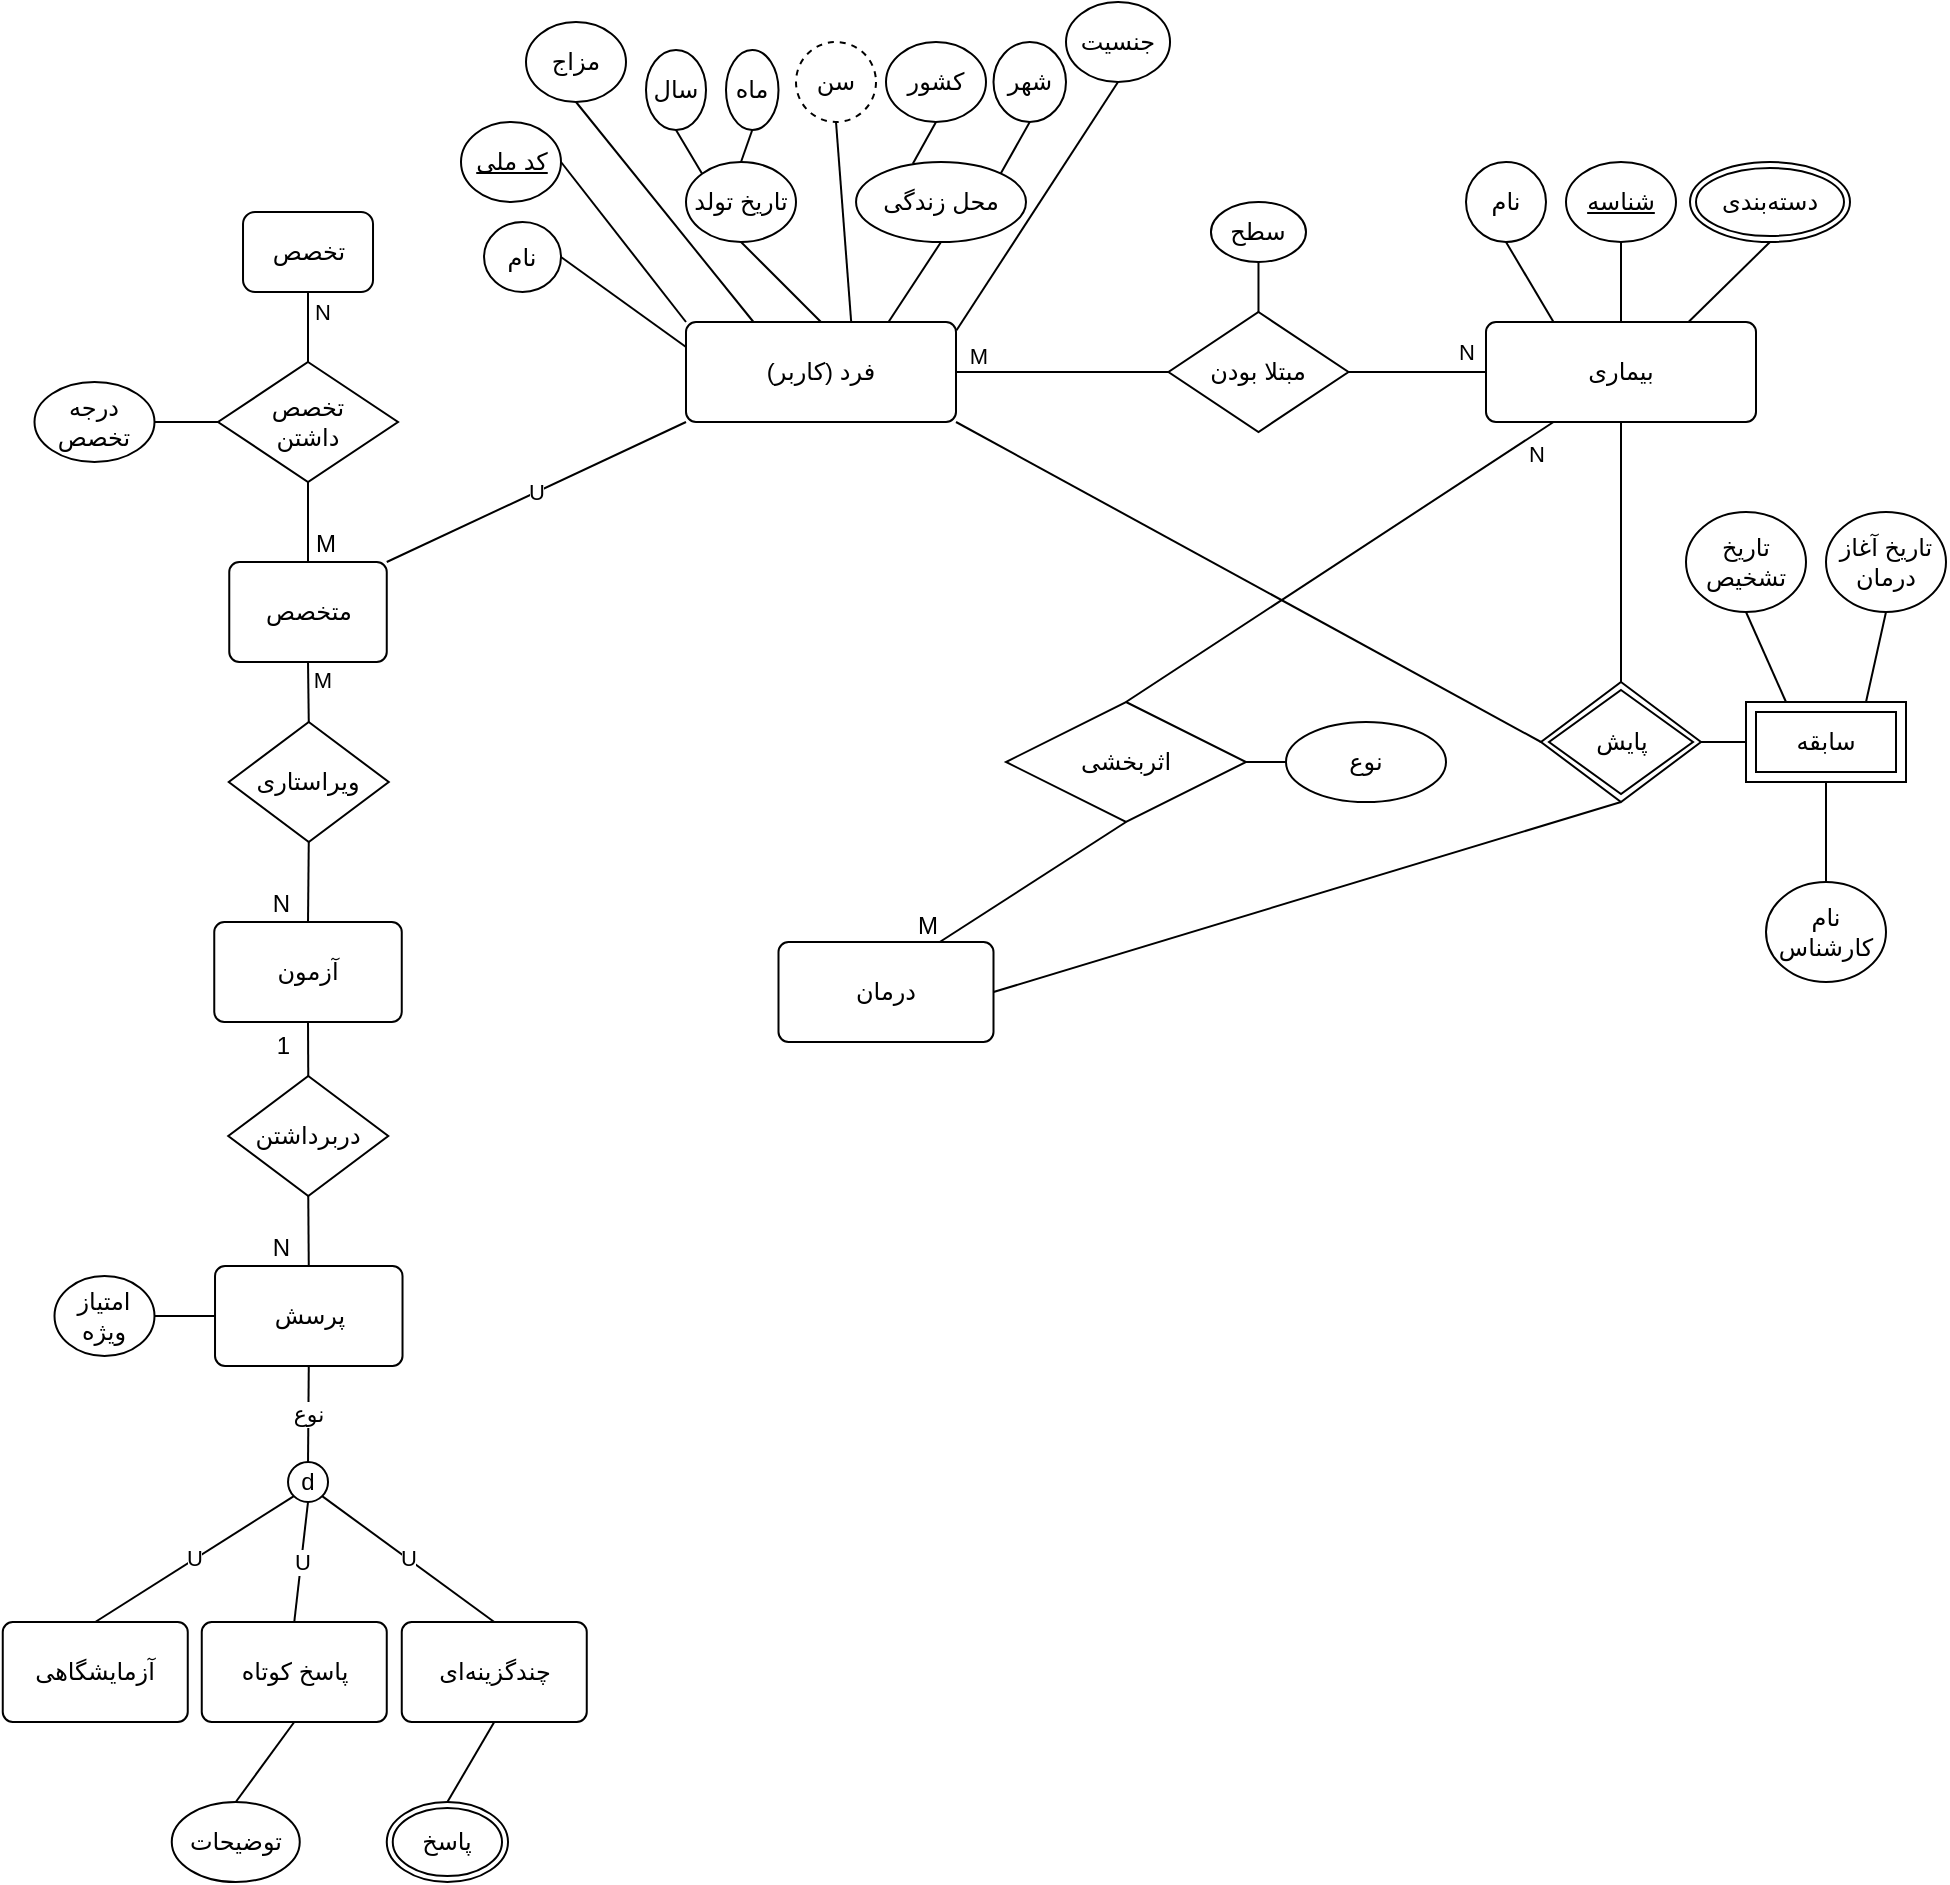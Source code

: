 <mxfile compressed="false" version="16.0.0" type="device">
  <diagram id="R2lEEEUBdFMjLlhIrx00" name="Page-1">
    <mxGraphModel dx="868" dy="1661" grid="1" gridSize="10" guides="1" tooltips="1" connect="1" arrows="1" fold="1" page="1" pageScale="1" pageWidth="850" pageHeight="1100" math="0" shadow="0" extFonts="Permanent Marker^https://fonts.googleapis.com/css?family=Permanent+Marker">
      <root>
        <mxCell id="0" />
        <mxCell id="1" parent="0" />
        <mxCell id="sVlaK4R8TNGXsEOWWM8I-3" value="&lt;div&gt;فرد (کاربر)&lt;/div&gt;" style="rounded=1;arcSize=10;whiteSpace=wrap;html=1;align=center;" parent="1" vertex="1">
          <mxGeometry x="350" y="110" width="135" height="50" as="geometry" />
        </mxCell>
        <mxCell id="sVlaK4R8TNGXsEOWWM8I-7" value="" style="endArrow=none;html=1;rounded=0;exitX=1.002;exitY=0.083;exitDx=0;exitDy=0;entryX=0.5;entryY=1;entryDx=0;entryDy=0;exitPerimeter=0;" parent="1" source="sVlaK4R8TNGXsEOWWM8I-3" target="sVlaK4R8TNGXsEOWWM8I-8" edge="1">
          <mxGeometry relative="1" as="geometry">
            <mxPoint x="310" y="140" as="sourcePoint" />
            <mxPoint x="440" y="120" as="targetPoint" />
          </mxGeometry>
        </mxCell>
        <mxCell id="sVlaK4R8TNGXsEOWWM8I-8" value="&lt;div&gt;جنسیت&lt;/div&gt;" style="ellipse;whiteSpace=wrap;html=1;align=center;" parent="1" vertex="1">
          <mxGeometry x="540" y="-50" width="52.02" height="40" as="geometry" />
        </mxCell>
        <mxCell id="sVlaK4R8TNGXsEOWWM8I-9" value="" style="endArrow=none;html=1;rounded=0;exitX=0.75;exitY=0;exitDx=0;exitDy=0;entryX=0.5;entryY=1;entryDx=0;entryDy=0;" parent="1" source="sVlaK4R8TNGXsEOWWM8I-3" target="sVlaK4R8TNGXsEOWWM8I-10" edge="1">
          <mxGeometry relative="1" as="geometry">
            <mxPoint x="437.995" y="110.0" as="sourcePoint" />
            <mxPoint x="364.98" y="121.92" as="targetPoint" />
          </mxGeometry>
        </mxCell>
        <mxCell id="sVlaK4R8TNGXsEOWWM8I-10" value="&lt;div&gt;محل زندگی&lt;/div&gt;" style="ellipse;whiteSpace=wrap;html=1;align=center;" parent="1" vertex="1">
          <mxGeometry x="435.02" y="30" width="84.98" height="40" as="geometry" />
        </mxCell>
        <mxCell id="sVlaK4R8TNGXsEOWWM8I-11" value="" style="endArrow=none;html=1;rounded=0;entryX=0.334;entryY=0.021;entryDx=0;entryDy=0;exitX=0.5;exitY=1;exitDx=0;exitDy=0;entryPerimeter=0;" parent="1" source="sVlaK4R8TNGXsEOWWM8I-14" target="sVlaK4R8TNGXsEOWWM8I-10" edge="1">
          <mxGeometry relative="1" as="geometry">
            <mxPoint x="410" y="-50" as="sourcePoint" />
            <mxPoint x="470" y="40" as="targetPoint" />
          </mxGeometry>
        </mxCell>
        <mxCell id="sVlaK4R8TNGXsEOWWM8I-12" value="" style="endArrow=none;html=1;rounded=0;entryX=1;entryY=0;entryDx=0;entryDy=0;exitX=0.5;exitY=1;exitDx=0;exitDy=0;" parent="1" source="sVlaK4R8TNGXsEOWWM8I-13" target="sVlaK4R8TNGXsEOWWM8I-10" edge="1">
          <mxGeometry relative="1" as="geometry">
            <mxPoint x="510" y="-50" as="sourcePoint" />
            <mxPoint x="442.484" y="45.84" as="targetPoint" />
          </mxGeometry>
        </mxCell>
        <mxCell id="sVlaK4R8TNGXsEOWWM8I-13" value="&lt;div&gt;شهر&lt;/div&gt;" style="ellipse;whiteSpace=wrap;html=1;align=center;" parent="1" vertex="1">
          <mxGeometry x="503.75" y="-30" width="36.25" height="40" as="geometry" />
        </mxCell>
        <mxCell id="sVlaK4R8TNGXsEOWWM8I-14" value="کشور" style="ellipse;whiteSpace=wrap;html=1;align=center;" parent="1" vertex="1">
          <mxGeometry x="450" y="-30" width="50" height="40" as="geometry" />
        </mxCell>
        <mxCell id="sVlaK4R8TNGXsEOWWM8I-15" value="" style="endArrow=none;html=1;rounded=0;entryX=0.5;entryY=0;entryDx=0;entryDy=0;exitX=0.5;exitY=1;exitDx=0;exitDy=0;" parent="1" source="sVlaK4R8TNGXsEOWWM8I-16" target="sVlaK4R8TNGXsEOWWM8I-3" edge="1">
          <mxGeometry relative="1" as="geometry">
            <mxPoint x="380" y="50" as="sourcePoint" />
            <mxPoint x="470" y="40" as="targetPoint" />
          </mxGeometry>
        </mxCell>
        <mxCell id="sVlaK4R8TNGXsEOWWM8I-16" value="تاریخ تولد" style="ellipse;whiteSpace=wrap;html=1;align=center;" parent="1" vertex="1">
          <mxGeometry x="350" y="30" width="55" height="40" as="geometry" />
        </mxCell>
        <mxCell id="sVlaK4R8TNGXsEOWWM8I-18" value="مزاج" style="ellipse;whiteSpace=wrap;html=1;align=center;" parent="1" vertex="1">
          <mxGeometry x="270" y="-40" width="50" height="40" as="geometry" />
        </mxCell>
        <mxCell id="sVlaK4R8TNGXsEOWWM8I-20" value="" style="endArrow=none;html=1;rounded=0;exitX=0.5;exitY=1;exitDx=0;exitDy=0;entryX=0.25;entryY=0;entryDx=0;entryDy=0;" parent="1" source="sVlaK4R8TNGXsEOWWM8I-18" target="sVlaK4R8TNGXsEOWWM8I-3" edge="1">
          <mxGeometry relative="1" as="geometry">
            <mxPoint x="310" y="40" as="sourcePoint" />
            <mxPoint x="470" y="40" as="targetPoint" />
          </mxGeometry>
        </mxCell>
        <mxCell id="sVlaK4R8TNGXsEOWWM8I-24" value="U" style="endArrow=none;html=1;rounded=0;entryX=0;entryY=1;entryDx=0;entryDy=0;exitX=1;exitY=0;exitDx=0;exitDy=0;" parent="1" source="sVlaK4R8TNGXsEOWWM8I-25" target="sVlaK4R8TNGXsEOWWM8I-3" edge="1">
          <mxGeometry width="50" height="50" relative="1" as="geometry">
            <mxPoint x="350" y="280" as="sourcePoint" />
            <mxPoint x="382.5" y="200" as="targetPoint" />
          </mxGeometry>
        </mxCell>
        <mxCell id="sVlaK4R8TNGXsEOWWM8I-25" value="&lt;div&gt;متخصص&lt;/div&gt;" style="rounded=1;arcSize=10;whiteSpace=wrap;html=1;align=center;" parent="1" vertex="1">
          <mxGeometry x="121.63" y="230" width="78.75" height="50" as="geometry" />
        </mxCell>
        <mxCell id="sVlaK4R8TNGXsEOWWM8I-28" value="" style="endArrow=none;html=1;rounded=0;exitX=0;exitY=0.5;exitDx=0;exitDy=0;entryX=1;entryY=0.5;entryDx=0;entryDy=0;" parent="1" source="sVlaK4R8TNGXsEOWWM8I-153" target="sVlaK4R8TNGXsEOWWM8I-29" edge="1">
          <mxGeometry relative="1" as="geometry">
            <mxPoint x="105.389" y="155.79" as="sourcePoint" />
            <mxPoint x="49.73" y="270" as="targetPoint" />
          </mxGeometry>
        </mxCell>
        <mxCell id="sVlaK4R8TNGXsEOWWM8I-29" value="&lt;div&gt;درجه تخصص&lt;/div&gt;" style="ellipse;whiteSpace=wrap;html=1;align=center;" parent="1" vertex="1">
          <mxGeometry x="24.25" y="140" width="60" height="40" as="geometry" />
        </mxCell>
        <mxCell id="sVlaK4R8TNGXsEOWWM8I-36" value="&lt;div&gt;بیماری&lt;/div&gt;" style="rounded=1;arcSize=10;whiteSpace=wrap;html=1;align=center;" parent="1" vertex="1">
          <mxGeometry x="750" y="110" width="135" height="50" as="geometry" />
        </mxCell>
        <mxCell id="sVlaK4R8TNGXsEOWWM8I-37" value="درمان" style="rounded=1;arcSize=10;whiteSpace=wrap;html=1;align=center;" parent="1" vertex="1">
          <mxGeometry x="396.25" y="420" width="107.5" height="50" as="geometry" />
        </mxCell>
        <mxCell id="sVlaK4R8TNGXsEOWWM8I-38" value="آزمون" style="rounded=1;arcSize=10;whiteSpace=wrap;html=1;align=center;" parent="1" vertex="1">
          <mxGeometry x="114.13" y="410" width="93.75" height="50" as="geometry" />
        </mxCell>
        <mxCell id="sVlaK4R8TNGXsEOWWM8I-39" value="سابقه" style="shape=ext;margin=3;double=1;whiteSpace=wrap;html=1;align=center;" parent="1" vertex="1">
          <mxGeometry x="880" y="300" width="80" height="40" as="geometry" />
        </mxCell>
        <mxCell id="sVlaK4R8TNGXsEOWWM8I-41" value="" style="endArrow=none;html=1;rounded=0;exitX=0.5;exitY=0;exitDx=0;exitDy=0;entryX=0.5;entryY=1;entryDx=0;entryDy=0;" parent="1" source="sVlaK4R8TNGXsEOWWM8I-43" target="sVlaK4R8TNGXsEOWWM8I-42" edge="1">
          <mxGeometry relative="1" as="geometry">
            <mxPoint x="650" y="84.15" as="sourcePoint" />
            <mxPoint x="629.73" y="90" as="targetPoint" />
          </mxGeometry>
        </mxCell>
        <mxCell id="sVlaK4R8TNGXsEOWWM8I-42" value="&lt;div&gt;سطح&lt;/div&gt;" style="ellipse;whiteSpace=wrap;html=1;align=center;" parent="1" vertex="1">
          <mxGeometry x="612.48" y="50" width="47.52" height="30" as="geometry" />
        </mxCell>
        <mxCell id="sVlaK4R8TNGXsEOWWM8I-43" value="مبتلا بودن" style="shape=rhombus;perimeter=rhombusPerimeter;whiteSpace=wrap;html=1;align=center;" parent="1" vertex="1">
          <mxGeometry x="591.24" y="105" width="90" height="60" as="geometry" />
        </mxCell>
        <mxCell id="sVlaK4R8TNGXsEOWWM8I-45" value="" style="endArrow=none;html=1;rounded=0;entryX=0;entryY=0.5;entryDx=0;entryDy=0;exitX=1;exitY=0.5;exitDx=0;exitDy=0;" parent="1" source="sVlaK4R8TNGXsEOWWM8I-43" target="sVlaK4R8TNGXsEOWWM8I-36" edge="1">
          <mxGeometry relative="1" as="geometry">
            <mxPoint x="470" y="145" as="sourcePoint" />
            <mxPoint x="530" y="145" as="targetPoint" />
          </mxGeometry>
        </mxCell>
        <mxCell id="sVlaK4R8TNGXsEOWWM8I-123" value="&lt;div&gt;N&lt;/div&gt;" style="edgeLabel;html=1;align=center;verticalAlign=middle;resizable=0;points=[];labelBackgroundColor=none;" parent="sVlaK4R8TNGXsEOWWM8I-45" vertex="1" connectable="0">
          <mxGeometry x="0.759" y="1" relative="1" as="geometry">
            <mxPoint x="-2" y="-9" as="offset" />
          </mxGeometry>
        </mxCell>
        <mxCell id="sVlaK4R8TNGXsEOWWM8I-46" value="ویراستاری" style="shape=rhombus;perimeter=rhombusPerimeter;whiteSpace=wrap;html=1;align=center;" parent="1" vertex="1">
          <mxGeometry x="121.38" y="310" width="80" height="60" as="geometry" />
        </mxCell>
        <mxCell id="sVlaK4R8TNGXsEOWWM8I-47" value="" style="endArrow=none;html=1;rounded=0;exitX=0.5;exitY=1;exitDx=0;exitDy=0;entryX=0.5;entryY=0;entryDx=0;entryDy=0;" parent="1" source="sVlaK4R8TNGXsEOWWM8I-25" target="sVlaK4R8TNGXsEOWWM8I-46" edge="1">
          <mxGeometry relative="1" as="geometry">
            <mxPoint x="230" y="360" as="sourcePoint" />
            <mxPoint x="390" y="360" as="targetPoint" />
          </mxGeometry>
        </mxCell>
        <mxCell id="sVlaK4R8TNGXsEOWWM8I-88" value="M" style="edgeLabel;html=1;align=center;verticalAlign=middle;resizable=0;points=[];labelBackgroundColor=none;" parent="sVlaK4R8TNGXsEOWWM8I-47" vertex="1" connectable="0">
          <mxGeometry x="-0.886" y="2" relative="1" as="geometry">
            <mxPoint x="5" y="7" as="offset" />
          </mxGeometry>
        </mxCell>
        <mxCell id="sVlaK4R8TNGXsEOWWM8I-49" value="نوع" style="endArrow=none;html=1;rounded=0;entryX=0.5;entryY=0;entryDx=0;entryDy=0;exitX=0.5;exitY=1;exitDx=0;exitDy=0;" parent="1" source="Q4Wg1zKSu5OOe2htZJlR-3" target="sVlaK4R8TNGXsEOWWM8I-50" edge="1">
          <mxGeometry relative="1" as="geometry">
            <mxPoint x="280.38" y="640" as="sourcePoint" />
            <mxPoint x="175.88" y="720" as="targetPoint" />
          </mxGeometry>
        </mxCell>
        <mxCell id="sVlaK4R8TNGXsEOWWM8I-50" value="d" style="ellipse;whiteSpace=wrap;html=1;aspect=fixed;" parent="1" vertex="1">
          <mxGeometry x="151.01" y="680" width="20" height="20" as="geometry" />
        </mxCell>
        <mxCell id="sVlaK4R8TNGXsEOWWM8I-51" value="U" style="endArrow=none;html=1;rounded=0;entryX=0;entryY=1;entryDx=0;entryDy=0;exitX=0.5;exitY=0;exitDx=0;exitDy=0;" parent="1" source="sVlaK4R8TNGXsEOWWM8I-54" target="sVlaK4R8TNGXsEOWWM8I-50" edge="1">
          <mxGeometry width="50" height="50" relative="1" as="geometry">
            <mxPoint x="107.88" y="750" as="sourcePoint" />
            <mxPoint x="178.309" y="707.071" as="targetPoint" />
          </mxGeometry>
        </mxCell>
        <mxCell id="sVlaK4R8TNGXsEOWWM8I-54" value="آزمایشگاهی" style="rounded=1;arcSize=10;whiteSpace=wrap;html=1;align=center;" parent="1" vertex="1">
          <mxGeometry x="8.38" y="760" width="92.5" height="50" as="geometry" />
        </mxCell>
        <mxCell id="sVlaK4R8TNGXsEOWWM8I-55" value="پاسخ کوتاه" style="rounded=1;arcSize=10;whiteSpace=wrap;html=1;align=center;" parent="1" vertex="1">
          <mxGeometry x="107.88" y="760" width="92.5" height="50" as="geometry" />
        </mxCell>
        <mxCell id="sVlaK4R8TNGXsEOWWM8I-56" value="چندگزینه‌ای" style="rounded=1;arcSize=10;whiteSpace=wrap;html=1;align=center;" parent="1" vertex="1">
          <mxGeometry x="207.88" y="760" width="92.5" height="50" as="geometry" />
        </mxCell>
        <mxCell id="sVlaK4R8TNGXsEOWWM8I-57" value="U" style="endArrow=none;html=1;rounded=0;entryX=0.5;entryY=1;entryDx=0;entryDy=0;exitX=0.5;exitY=0;exitDx=0;exitDy=0;" parent="1" source="sVlaK4R8TNGXsEOWWM8I-55" target="sVlaK4R8TNGXsEOWWM8I-50" edge="1">
          <mxGeometry width="50" height="50" relative="1" as="geometry">
            <mxPoint x="110.38" y="770" as="sourcePoint" />
            <mxPoint x="209.559" y="707.071" as="targetPoint" />
          </mxGeometry>
        </mxCell>
        <mxCell id="sVlaK4R8TNGXsEOWWM8I-58" value="U" style="endArrow=none;html=1;rounded=0;entryX=1;entryY=1;entryDx=0;entryDy=0;exitX=0.5;exitY=0;exitDx=0;exitDy=0;" parent="1" source="sVlaK4R8TNGXsEOWWM8I-56" target="sVlaK4R8TNGXsEOWWM8I-50" edge="1">
          <mxGeometry width="50" height="50" relative="1" as="geometry">
            <mxPoint x="120.38" y="780" as="sourcePoint" />
            <mxPoint x="219.559" y="717.071" as="targetPoint" />
          </mxGeometry>
        </mxCell>
        <mxCell id="sVlaK4R8TNGXsEOWWM8I-59" value="" style="endArrow=none;html=1;rounded=0;entryX=0.5;entryY=1;entryDx=0;entryDy=0;exitX=0.5;exitY=0;exitDx=0;exitDy=0;" parent="1" source="sVlaK4R8TNGXsEOWWM8I-60" target="sVlaK4R8TNGXsEOWWM8I-56" edge="1">
          <mxGeometry relative="1" as="geometry">
            <mxPoint x="314.38" y="850" as="sourcePoint" />
            <mxPoint x="370.38" y="820" as="targetPoint" />
          </mxGeometry>
        </mxCell>
        <mxCell id="sVlaK4R8TNGXsEOWWM8I-60" value="پاسخ" style="ellipse;shape=doubleEllipse;margin=3;whiteSpace=wrap;html=1;align=center;" parent="1" vertex="1">
          <mxGeometry x="200.38" y="850" width="60.63" height="40" as="geometry" />
        </mxCell>
        <mxCell id="sVlaK4R8TNGXsEOWWM8I-61" value="" style="endArrow=none;html=1;rounded=0;exitX=0.5;exitY=1;exitDx=0;exitDy=0;entryX=0.5;entryY=0;entryDx=0;entryDy=0;" parent="1" source="sVlaK4R8TNGXsEOWWM8I-55" target="sVlaK4R8TNGXsEOWWM8I-62" edge="1">
          <mxGeometry relative="1" as="geometry">
            <mxPoint x="140.38" y="850" as="sourcePoint" />
            <mxPoint x="206.38" y="850" as="targetPoint" />
          </mxGeometry>
        </mxCell>
        <mxCell id="sVlaK4R8TNGXsEOWWM8I-62" value="توضیحات" style="ellipse;whiteSpace=wrap;html=1;align=center;" parent="1" vertex="1">
          <mxGeometry x="92.88" y="850" width="64" height="40" as="geometry" />
        </mxCell>
        <mxCell id="sVlaK4R8TNGXsEOWWM8I-63" value="" style="endArrow=none;html=1;rounded=0;exitX=1;exitY=0.5;exitDx=0;exitDy=0;entryX=0;entryY=0.5;entryDx=0;entryDy=0;" parent="1" source="sVlaK4R8TNGXsEOWWM8I-64" target="Q4Wg1zKSu5OOe2htZJlR-3" edge="1">
          <mxGeometry relative="1" as="geometry">
            <mxPoint x="370" y="550" as="sourcePoint" />
            <mxPoint y="540" as="targetPoint" />
          </mxGeometry>
        </mxCell>
        <mxCell id="sVlaK4R8TNGXsEOWWM8I-64" value="امتیاز ویژه" style="ellipse;whiteSpace=wrap;html=1;align=center;" parent="1" vertex="1">
          <mxGeometry x="34.25" y="587" width="50" height="40" as="geometry" />
        </mxCell>
        <mxCell id="sVlaK4R8TNGXsEOWWM8I-68" value="" style="endArrow=none;html=1;rounded=0;exitX=0.5;exitY=1;exitDx=0;exitDy=0;entryX=0.5;entryY=0;entryDx=0;entryDy=0;" parent="1" source="sVlaK4R8TNGXsEOWWM8I-46" target="sVlaK4R8TNGXsEOWWM8I-38" edge="1">
          <mxGeometry relative="1" as="geometry">
            <mxPoint x="210" y="450" as="sourcePoint" />
            <mxPoint x="370" y="450" as="targetPoint" />
          </mxGeometry>
        </mxCell>
        <mxCell id="sVlaK4R8TNGXsEOWWM8I-69" value="" style="resizable=0;html=1;align=left;verticalAlign=bottom;" parent="sVlaK4R8TNGXsEOWWM8I-68" connectable="0" vertex="1">
          <mxGeometry x="-1" relative="1" as="geometry" />
        </mxCell>
        <mxCell id="sVlaK4R8TNGXsEOWWM8I-70" value="N" style="resizable=0;html=1;align=right;verticalAlign=bottom;" parent="sVlaK4R8TNGXsEOWWM8I-68" connectable="0" vertex="1">
          <mxGeometry x="1" relative="1" as="geometry">
            <mxPoint x="-9" as="offset" />
          </mxGeometry>
        </mxCell>
        <mxCell id="sVlaK4R8TNGXsEOWWM8I-90" value="پایش" style="shape=rhombus;double=1;perimeter=rhombusPerimeter;whiteSpace=wrap;html=1;align=center;labelBackgroundColor=none;" parent="1" vertex="1">
          <mxGeometry x="777.5" y="290" width="80" height="60" as="geometry" />
        </mxCell>
        <mxCell id="sVlaK4R8TNGXsEOWWM8I-91" value="" style="endArrow=none;html=1;rounded=0;exitX=1;exitY=1;exitDx=0;exitDy=0;entryX=0;entryY=0.5;entryDx=0;entryDy=0;" parent="1" source="sVlaK4R8TNGXsEOWWM8I-3" target="sVlaK4R8TNGXsEOWWM8I-90" edge="1">
          <mxGeometry relative="1" as="geometry">
            <mxPoint x="810" y="290" as="sourcePoint" />
            <mxPoint x="970" y="290" as="targetPoint" />
          </mxGeometry>
        </mxCell>
        <mxCell id="sVlaK4R8TNGXsEOWWM8I-92" value="" style="endArrow=none;html=1;rounded=0;exitX=0.5;exitY=0;exitDx=0;exitDy=0;entryX=0.5;entryY=1;entryDx=0;entryDy=0;" parent="1" source="sVlaK4R8TNGXsEOWWM8I-90" target="sVlaK4R8TNGXsEOWWM8I-36" edge="1">
          <mxGeometry relative="1" as="geometry">
            <mxPoint x="495" y="170.0" as="sourcePoint" />
            <mxPoint x="750" y="330" as="targetPoint" />
          </mxGeometry>
        </mxCell>
        <mxCell id="sVlaK4R8TNGXsEOWWM8I-93" value="" style="endArrow=none;html=1;rounded=0;exitX=1;exitY=0.5;exitDx=0;exitDy=0;entryX=0.5;entryY=1;entryDx=0;entryDy=0;" parent="1" source="sVlaK4R8TNGXsEOWWM8I-37" target="sVlaK4R8TNGXsEOWWM8I-90" edge="1">
          <mxGeometry x="0.939" y="-7" relative="1" as="geometry">
            <mxPoint x="505" y="180.0" as="sourcePoint" />
            <mxPoint x="760" y="340" as="targetPoint" />
            <mxPoint as="offset" />
          </mxGeometry>
        </mxCell>
        <mxCell id="sVlaK4R8TNGXsEOWWM8I-94" value="" style="endArrow=none;html=1;rounded=0;exitX=1;exitY=0.5;exitDx=0;exitDy=0;entryX=0;entryY=0.5;entryDx=0;entryDy=0;" parent="1" source="sVlaK4R8TNGXsEOWWM8I-90" target="sVlaK4R8TNGXsEOWWM8I-39" edge="1">
          <mxGeometry relative="1" as="geometry">
            <mxPoint x="515" y="190.0" as="sourcePoint" />
            <mxPoint x="770" y="350" as="targetPoint" />
          </mxGeometry>
        </mxCell>
        <mxCell id="sVlaK4R8TNGXsEOWWM8I-95" value="" style="endArrow=none;html=1;rounded=0;exitX=0.5;exitY=1;exitDx=0;exitDy=0;entryX=0.5;entryY=0;entryDx=0;entryDy=0;" parent="1" source="sVlaK4R8TNGXsEOWWM8I-39" target="sVlaK4R8TNGXsEOWWM8I-96" edge="1">
          <mxGeometry relative="1" as="geometry">
            <mxPoint x="1235.27" y="374.15" as="sourcePoint" />
            <mxPoint x="1190" y="380" as="targetPoint" />
          </mxGeometry>
        </mxCell>
        <mxCell id="sVlaK4R8TNGXsEOWWM8I-96" value="نام کارشناس" style="ellipse;whiteSpace=wrap;html=1;align=center;" parent="1" vertex="1">
          <mxGeometry x="890" y="390" width="60" height="50" as="geometry" />
        </mxCell>
        <mxCell id="sVlaK4R8TNGXsEOWWM8I-103" value="" style="endArrow=none;html=1;rounded=0;entryX=0.25;entryY=0;entryDx=0;entryDy=0;exitX=0.5;exitY=1;exitDx=0;exitDy=0;" parent="1" source="sVlaK4R8TNGXsEOWWM8I-104" target="sVlaK4R8TNGXsEOWWM8I-39" edge="1">
          <mxGeometry relative="1" as="geometry">
            <mxPoint x="855" y="230" as="sourcePoint" />
            <mxPoint x="892.5" y="290.0" as="targetPoint" />
          </mxGeometry>
        </mxCell>
        <mxCell id="sVlaK4R8TNGXsEOWWM8I-104" value="&lt;div&gt;تاریخ&lt;/div&gt;&lt;div&gt;تشخیص&lt;br&gt;&lt;/div&gt;" style="ellipse;whiteSpace=wrap;html=1;align=center;" parent="1" vertex="1">
          <mxGeometry x="850" y="205" width="60" height="50" as="geometry" />
        </mxCell>
        <mxCell id="sVlaK4R8TNGXsEOWWM8I-105" value="تاریخ آغاز درمان" style="ellipse;whiteSpace=wrap;html=1;align=center;" parent="1" vertex="1">
          <mxGeometry x="920" y="205" width="60" height="50" as="geometry" />
        </mxCell>
        <mxCell id="sVlaK4R8TNGXsEOWWM8I-106" value="" style="endArrow=none;html=1;rounded=0;exitX=0.5;exitY=1;exitDx=0;exitDy=0;entryX=0.75;entryY=0;entryDx=0;entryDy=0;" parent="1" source="sVlaK4R8TNGXsEOWWM8I-105" target="sVlaK4R8TNGXsEOWWM8I-39" edge="1">
          <mxGeometry relative="1" as="geometry">
            <mxPoint x="1060" y="300" as="sourcePoint" />
            <mxPoint x="1133.75" y="370.0" as="targetPoint" />
          </mxGeometry>
        </mxCell>
        <mxCell id="sVlaK4R8TNGXsEOWWM8I-111" value="اثربخشی" style="shape=rhombus;perimeter=rhombusPerimeter;whiteSpace=wrap;html=1;align=center;" parent="1" vertex="1">
          <mxGeometry x="510" y="300" width="120" height="60" as="geometry" />
        </mxCell>
        <mxCell id="sVlaK4R8TNGXsEOWWM8I-112" value="" style="endArrow=none;html=1;rounded=0;exitX=0.25;exitY=1;exitDx=0;exitDy=0;entryX=0.5;entryY=0;entryDx=0;entryDy=0;" parent="1" source="sVlaK4R8TNGXsEOWWM8I-36" target="sVlaK4R8TNGXsEOWWM8I-111" edge="1">
          <mxGeometry relative="1" as="geometry">
            <mxPoint x="556.25" y="290" as="sourcePoint" />
            <mxPoint x="740" y="340" as="targetPoint" />
          </mxGeometry>
        </mxCell>
        <mxCell id="sVlaK4R8TNGXsEOWWM8I-113" value="N" style="edgeLabel;html=1;align=center;verticalAlign=middle;resizable=0;points=[];labelBackgroundColor=none;" parent="sVlaK4R8TNGXsEOWWM8I-112" vertex="1" connectable="0">
          <mxGeometry x="-0.886" y="2" relative="1" as="geometry">
            <mxPoint x="2" y="6" as="offset" />
          </mxGeometry>
        </mxCell>
        <mxCell id="sVlaK4R8TNGXsEOWWM8I-114" value="" style="endArrow=none;html=1;rounded=0;exitX=0.5;exitY=1;exitDx=0;exitDy=0;entryX=0.75;entryY=0;entryDx=0;entryDy=0;" parent="1" source="sVlaK4R8TNGXsEOWWM8I-111" target="sVlaK4R8TNGXsEOWWM8I-37" edge="1">
          <mxGeometry relative="1" as="geometry">
            <mxPoint x="560" y="430" as="sourcePoint" />
            <mxPoint x="519.375" y="460" as="targetPoint" />
          </mxGeometry>
        </mxCell>
        <mxCell id="sVlaK4R8TNGXsEOWWM8I-115" value="" style="resizable=0;html=1;align=left;verticalAlign=bottom;" parent="sVlaK4R8TNGXsEOWWM8I-114" connectable="0" vertex="1">
          <mxGeometry x="-1" relative="1" as="geometry" />
        </mxCell>
        <mxCell id="sVlaK4R8TNGXsEOWWM8I-116" value="M" style="resizable=0;html=1;align=right;verticalAlign=bottom;" parent="sVlaK4R8TNGXsEOWWM8I-114" connectable="0" vertex="1">
          <mxGeometry x="1" relative="1" as="geometry" />
        </mxCell>
        <mxCell id="sVlaK4R8TNGXsEOWWM8I-117" value="" style="endArrow=none;html=1;rounded=0;exitX=1;exitY=0.5;exitDx=0;exitDy=0;entryX=0;entryY=0.5;entryDx=0;entryDy=0;" parent="1" source="sVlaK4R8TNGXsEOWWM8I-111" target="Q4Wg1zKSu5OOe2htZJlR-1" edge="1">
          <mxGeometry relative="1" as="geometry">
            <mxPoint x="630" y="330" as="sourcePoint" />
            <mxPoint x="655" y="330" as="targetPoint" />
          </mxGeometry>
        </mxCell>
        <mxCell id="sVlaK4R8TNGXsEOWWM8I-118" value="" style="resizable=0;html=1;align=left;verticalAlign=bottom;" parent="sVlaK4R8TNGXsEOWWM8I-117" connectable="0" vertex="1">
          <mxGeometry x="-1" relative="1" as="geometry" />
        </mxCell>
        <mxCell id="sVlaK4R8TNGXsEOWWM8I-125" value="" style="endArrow=none;html=1;rounded=0;entryX=1;entryY=0.5;entryDx=0;entryDy=0;exitX=0;exitY=0.5;exitDx=0;exitDy=0;" parent="1" source="sVlaK4R8TNGXsEOWWM8I-43" target="sVlaK4R8TNGXsEOWWM8I-3" edge="1">
          <mxGeometry relative="1" as="geometry">
            <mxPoint x="691.24" y="145" as="sourcePoint" />
            <mxPoint x="760" y="145" as="targetPoint" />
          </mxGeometry>
        </mxCell>
        <mxCell id="sVlaK4R8TNGXsEOWWM8I-126" value="&lt;div&gt;M&lt;/div&gt;" style="edgeLabel;html=1;align=center;verticalAlign=middle;resizable=0;points=[];labelBackgroundColor=none;" parent="sVlaK4R8TNGXsEOWWM8I-125" vertex="1" connectable="0">
          <mxGeometry x="0.759" y="1" relative="1" as="geometry">
            <mxPoint x="-2" y="-9" as="offset" />
          </mxGeometry>
        </mxCell>
        <mxCell id="sVlaK4R8TNGXsEOWWM8I-127" value="" style="endArrow=none;html=1;rounded=0;exitX=0.25;exitY=0;exitDx=0;exitDy=0;entryX=0.5;entryY=1;entryDx=0;entryDy=0;" parent="1" source="sVlaK4R8TNGXsEOWWM8I-36" target="sVlaK4R8TNGXsEOWWM8I-128" edge="1">
          <mxGeometry relative="1" as="geometry">
            <mxPoint x="775.27" y="74.15" as="sourcePoint" />
            <mxPoint x="730" y="80" as="targetPoint" />
          </mxGeometry>
        </mxCell>
        <mxCell id="sVlaK4R8TNGXsEOWWM8I-128" value="&lt;div&gt;نام&lt;/div&gt;" style="ellipse;whiteSpace=wrap;html=1;align=center;" parent="1" vertex="1">
          <mxGeometry x="740" y="30" width="40" height="40" as="geometry" />
        </mxCell>
        <mxCell id="sVlaK4R8TNGXsEOWWM8I-130" value="شناسه" style="ellipse;whiteSpace=wrap;html=1;align=center;fontStyle=4;labelBackgroundColor=none;" parent="1" vertex="1">
          <mxGeometry x="790" y="30" width="55" height="40" as="geometry" />
        </mxCell>
        <mxCell id="sVlaK4R8TNGXsEOWWM8I-131" value="" style="endArrow=none;html=1;rounded=0;exitX=0.5;exitY=0;exitDx=0;exitDy=0;entryX=0.5;entryY=1;entryDx=0;entryDy=0;" parent="1" source="sVlaK4R8TNGXsEOWWM8I-36" target="sVlaK4R8TNGXsEOWWM8I-130" edge="1">
          <mxGeometry relative="1" as="geometry">
            <mxPoint x="793.75" y="120" as="sourcePoint" />
            <mxPoint x="750" y="80" as="targetPoint" />
          </mxGeometry>
        </mxCell>
        <mxCell id="sVlaK4R8TNGXsEOWWM8I-133" value="" style="endArrow=none;html=1;rounded=0;entryX=0.612;entryY=0.006;entryDx=0;entryDy=0;exitX=0.5;exitY=1;exitDx=0;exitDy=0;entryPerimeter=0;" parent="1" source="sVlaK4R8TNGXsEOWWM8I-135" target="sVlaK4R8TNGXsEOWWM8I-3" edge="1">
          <mxGeometry relative="1" as="geometry">
            <mxPoint x="425.5" y="10" as="sourcePoint" />
            <mxPoint x="440.5" y="50" as="targetPoint" />
          </mxGeometry>
        </mxCell>
        <mxCell id="sVlaK4R8TNGXsEOWWM8I-135" value="سن" style="ellipse;whiteSpace=wrap;html=1;align=center;dashed=1;labelBackgroundColor=none;" parent="1" vertex="1">
          <mxGeometry x="405" y="-30" width="40" height="40" as="geometry" />
        </mxCell>
        <mxCell id="sVlaK4R8TNGXsEOWWM8I-143" value="" style="endArrow=none;html=1;rounded=0;entryX=0;entryY=0;entryDx=0;entryDy=0;exitX=0.5;exitY=1;exitDx=0;exitDy=0;" parent="1" source="sVlaK4R8TNGXsEOWWM8I-146" target="sVlaK4R8TNGXsEOWWM8I-16" edge="1">
          <mxGeometry relative="1" as="geometry">
            <mxPoint x="246.25" y="-86" as="sourcePoint" />
            <mxPoint x="299.653" y="-5.16" as="targetPoint" />
          </mxGeometry>
        </mxCell>
        <mxCell id="sVlaK4R8TNGXsEOWWM8I-144" value="" style="endArrow=none;html=1;rounded=0;entryX=0.5;entryY=0;entryDx=0;entryDy=0;exitX=0.5;exitY=1;exitDx=0;exitDy=0;" parent="1" source="sVlaK4R8TNGXsEOWWM8I-145" target="sVlaK4R8TNGXsEOWWM8I-16" edge="1">
          <mxGeometry relative="1" as="geometry">
            <mxPoint x="346.25" y="-86" as="sourcePoint" />
            <mxPoint x="343.732" y="-0.176" as="targetPoint" />
          </mxGeometry>
        </mxCell>
        <mxCell id="sVlaK4R8TNGXsEOWWM8I-145" value="ماه" style="ellipse;whiteSpace=wrap;html=1;align=center;" parent="1" vertex="1">
          <mxGeometry x="370" y="-26" width="26.25" height="40" as="geometry" />
        </mxCell>
        <mxCell id="sVlaK4R8TNGXsEOWWM8I-146" value="سال" style="ellipse;whiteSpace=wrap;html=1;align=center;" parent="1" vertex="1">
          <mxGeometry x="330" y="-26" width="30" height="40" as="geometry" />
        </mxCell>
        <mxCell id="sVlaK4R8TNGXsEOWWM8I-148" value="" style="endArrow=none;html=1;rounded=0;exitX=1;exitY=0.5;exitDx=0;exitDy=0;entryX=0;entryY=0;entryDx=0;entryDy=0;" parent="1" source="sVlaK4R8TNGXsEOWWM8I-150" target="sVlaK4R8TNGXsEOWWM8I-3" edge="1">
          <mxGeometry relative="1" as="geometry">
            <mxPoint x="280" y="100" as="sourcePoint" />
            <mxPoint x="310" y="110" as="targetPoint" />
          </mxGeometry>
        </mxCell>
        <mxCell id="sVlaK4R8TNGXsEOWWM8I-150" value="کد ملی" style="ellipse;whiteSpace=wrap;html=1;align=center;fontStyle=4;labelBackgroundColor=none;" parent="1" vertex="1">
          <mxGeometry x="237.5" y="10" width="50" height="40" as="geometry" />
        </mxCell>
        <mxCell id="sVlaK4R8TNGXsEOWWM8I-151" value="" style="endArrow=none;html=1;rounded=0;entryX=0;entryY=0.25;entryDx=0;entryDy=0;exitX=1;exitY=0.5;exitDx=0;exitDy=0;" parent="1" source="sVlaK4R8TNGXsEOWWM8I-152" target="sVlaK4R8TNGXsEOWWM8I-3" edge="1">
          <mxGeometry relative="1" as="geometry">
            <mxPoint x="290" y="80" as="sourcePoint" />
            <mxPoint x="420" y="120" as="targetPoint" />
          </mxGeometry>
        </mxCell>
        <mxCell id="sVlaK4R8TNGXsEOWWM8I-152" value="نام" style="ellipse;whiteSpace=wrap;html=1;align=center;" parent="1" vertex="1">
          <mxGeometry x="249.02" y="60" width="38.48" height="35" as="geometry" />
        </mxCell>
        <mxCell id="sVlaK4R8TNGXsEOWWM8I-153" value="&lt;div&gt;تخصص&lt;/div&gt;داشتن" style="shape=rhombus;perimeter=rhombusPerimeter;whiteSpace=wrap;html=1;align=center;labelBackgroundColor=none;" parent="1" vertex="1">
          <mxGeometry x="116.01" y="130" width="90" height="60" as="geometry" />
        </mxCell>
        <mxCell id="sVlaK4R8TNGXsEOWWM8I-155" value="" style="endArrow=none;html=1;rounded=0;exitX=0.5;exitY=1;exitDx=0;exitDy=0;entryX=0.5;entryY=0;entryDx=0;entryDy=0;" parent="1" source="sVlaK4R8TNGXsEOWWM8I-153" target="sVlaK4R8TNGXsEOWWM8I-25" edge="1">
          <mxGeometry relative="1" as="geometry">
            <mxPoint x="226.5" y="410" as="sourcePoint" />
            <mxPoint x="171" y="227.143" as="targetPoint" />
          </mxGeometry>
        </mxCell>
        <mxCell id="sVlaK4R8TNGXsEOWWM8I-156" value="" style="resizable=0;html=1;align=left;verticalAlign=bottom;" parent="sVlaK4R8TNGXsEOWWM8I-155" connectable="0" vertex="1">
          <mxGeometry x="-1" relative="1" as="geometry" />
        </mxCell>
        <mxCell id="sVlaK4R8TNGXsEOWWM8I-157" value="M" style="resizable=0;html=1;align=right;verticalAlign=bottom;" parent="sVlaK4R8TNGXsEOWWM8I-155" connectable="0" vertex="1">
          <mxGeometry x="1" relative="1" as="geometry">
            <mxPoint x="14" as="offset" />
          </mxGeometry>
        </mxCell>
        <mxCell id="sVlaK4R8TNGXsEOWWM8I-158" value="تخصص" style="rounded=1;shape=ext;margin=3;whiteSpace=wrap;html=1;align=center;labelBackgroundColor=none;" parent="1" vertex="1">
          <mxGeometry x="128.51" y="55" width="65" height="40" as="geometry" />
        </mxCell>
        <mxCell id="sVlaK4R8TNGXsEOWWM8I-159" value="" style="endArrow=none;html=1;rounded=0;exitX=0.5;exitY=1;exitDx=0;exitDy=0;entryX=0.5;entryY=0;entryDx=0;entryDy=0;" parent="1" source="sVlaK4R8TNGXsEOWWM8I-158" target="sVlaK4R8TNGXsEOWWM8I-153" edge="1">
          <mxGeometry relative="1" as="geometry">
            <mxPoint x="150" y="100" as="sourcePoint" />
            <mxPoint x="310" y="100" as="targetPoint" />
          </mxGeometry>
        </mxCell>
        <mxCell id="sVlaK4R8TNGXsEOWWM8I-160" value="&lt;div&gt;N&lt;/div&gt;" style="edgeLabel;html=1;align=center;verticalAlign=middle;resizable=0;points=[];labelBackgroundColor=none;" parent="sVlaK4R8TNGXsEOWWM8I-159" vertex="1" connectable="0">
          <mxGeometry x="-0.584" y="3" relative="1" as="geometry">
            <mxPoint x="4" y="2" as="offset" />
          </mxGeometry>
        </mxCell>
        <mxCell id="sVlaK4R8TNGXsEOWWM8I-162" value="" style="endArrow=none;html=1;rounded=0;exitX=0.75;exitY=0;exitDx=0;exitDy=0;entryX=0.5;entryY=1;entryDx=0;entryDy=0;" parent="1" source="sVlaK4R8TNGXsEOWWM8I-36" target="sVlaK4R8TNGXsEOWWM8I-163" edge="1">
          <mxGeometry relative="1" as="geometry">
            <mxPoint x="912.5" y="115" as="sourcePoint" />
            <mxPoint x="912.5" y="75" as="targetPoint" />
          </mxGeometry>
        </mxCell>
        <mxCell id="sVlaK4R8TNGXsEOWWM8I-163" value="دسته‌بندی" style="ellipse;shape=doubleEllipse;margin=3;whiteSpace=wrap;html=1;align=center;labelBackgroundColor=none;" parent="1" vertex="1">
          <mxGeometry x="852" y="30" width="80" height="40" as="geometry" />
        </mxCell>
        <mxCell id="Q4Wg1zKSu5OOe2htZJlR-1" value="نوع" style="ellipse;margin=3;whiteSpace=wrap;html=1;align=center;labelBackgroundColor=none;" parent="1" vertex="1">
          <mxGeometry x="650" y="310" width="80" height="40" as="geometry" />
        </mxCell>
        <mxCell id="Q4Wg1zKSu5OOe2htZJlR-3" value="پرسش" style="rounded=1;arcSize=10;whiteSpace=wrap;html=1;align=center;" parent="1" vertex="1">
          <mxGeometry x="114.51" y="582" width="93.75" height="50" as="geometry" />
        </mxCell>
        <mxCell id="Q4Wg1zKSu5OOe2htZJlR-4" value="دربرداشتن" style="shape=rhombus;perimeter=rhombusPerimeter;whiteSpace=wrap;html=1;align=center;" parent="1" vertex="1">
          <mxGeometry x="121.13" y="487" width="80" height="60" as="geometry" />
        </mxCell>
        <mxCell id="Q4Wg1zKSu5OOe2htZJlR-6" value="" style="endArrow=none;html=1;rounded=0;exitX=0.5;exitY=1;exitDx=0;exitDy=0;entryX=0.5;entryY=0;entryDx=0;entryDy=0;" parent="1" source="Q4Wg1zKSu5OOe2htZJlR-4" target="Q4Wg1zKSu5OOe2htZJlR-3" edge="1">
          <mxGeometry relative="1" as="geometry">
            <mxPoint x="164.63" y="492" as="sourcePoint" />
            <mxPoint x="165.005" y="527" as="targetPoint" />
          </mxGeometry>
        </mxCell>
        <mxCell id="Q4Wg1zKSu5OOe2htZJlR-7" value="" style="resizable=0;html=1;align=left;verticalAlign=bottom;" parent="Q4Wg1zKSu5OOe2htZJlR-6" connectable="0" vertex="1">
          <mxGeometry x="-1" relative="1" as="geometry" />
        </mxCell>
        <mxCell id="Q4Wg1zKSu5OOe2htZJlR-8" value="N" style="resizable=0;html=1;align=right;verticalAlign=bottom;" parent="Q4Wg1zKSu5OOe2htZJlR-6" connectable="0" vertex="1">
          <mxGeometry x="1" relative="1" as="geometry">
            <mxPoint x="-9" as="offset" />
          </mxGeometry>
        </mxCell>
        <mxCell id="Q4Wg1zKSu5OOe2htZJlR-9" value="" style="endArrow=none;html=1;rounded=0;exitX=0.5;exitY=0;exitDx=0;exitDy=0;entryX=0.5;entryY=1;entryDx=0;entryDy=0;" parent="1" source="Q4Wg1zKSu5OOe2htZJlR-4" target="sVlaK4R8TNGXsEOWWM8I-38" edge="1">
          <mxGeometry relative="1" as="geometry">
            <mxPoint x="174.63" y="395" as="sourcePoint" />
            <mxPoint x="175.005" y="430" as="targetPoint" />
          </mxGeometry>
        </mxCell>
        <mxCell id="Q4Wg1zKSu5OOe2htZJlR-10" value="" style="resizable=0;html=1;align=left;verticalAlign=bottom;" parent="Q4Wg1zKSu5OOe2htZJlR-9" connectable="0" vertex="1">
          <mxGeometry x="-1" relative="1" as="geometry" />
        </mxCell>
        <mxCell id="Q4Wg1zKSu5OOe2htZJlR-11" value="1" style="resizable=0;html=1;align=right;verticalAlign=bottom;" parent="Q4Wg1zKSu5OOe2htZJlR-9" connectable="0" vertex="1">
          <mxGeometry x="1" relative="1" as="geometry">
            <mxPoint x="-9" y="20" as="offset" />
          </mxGeometry>
        </mxCell>
      </root>
    </mxGraphModel>
  </diagram>
</mxfile>
